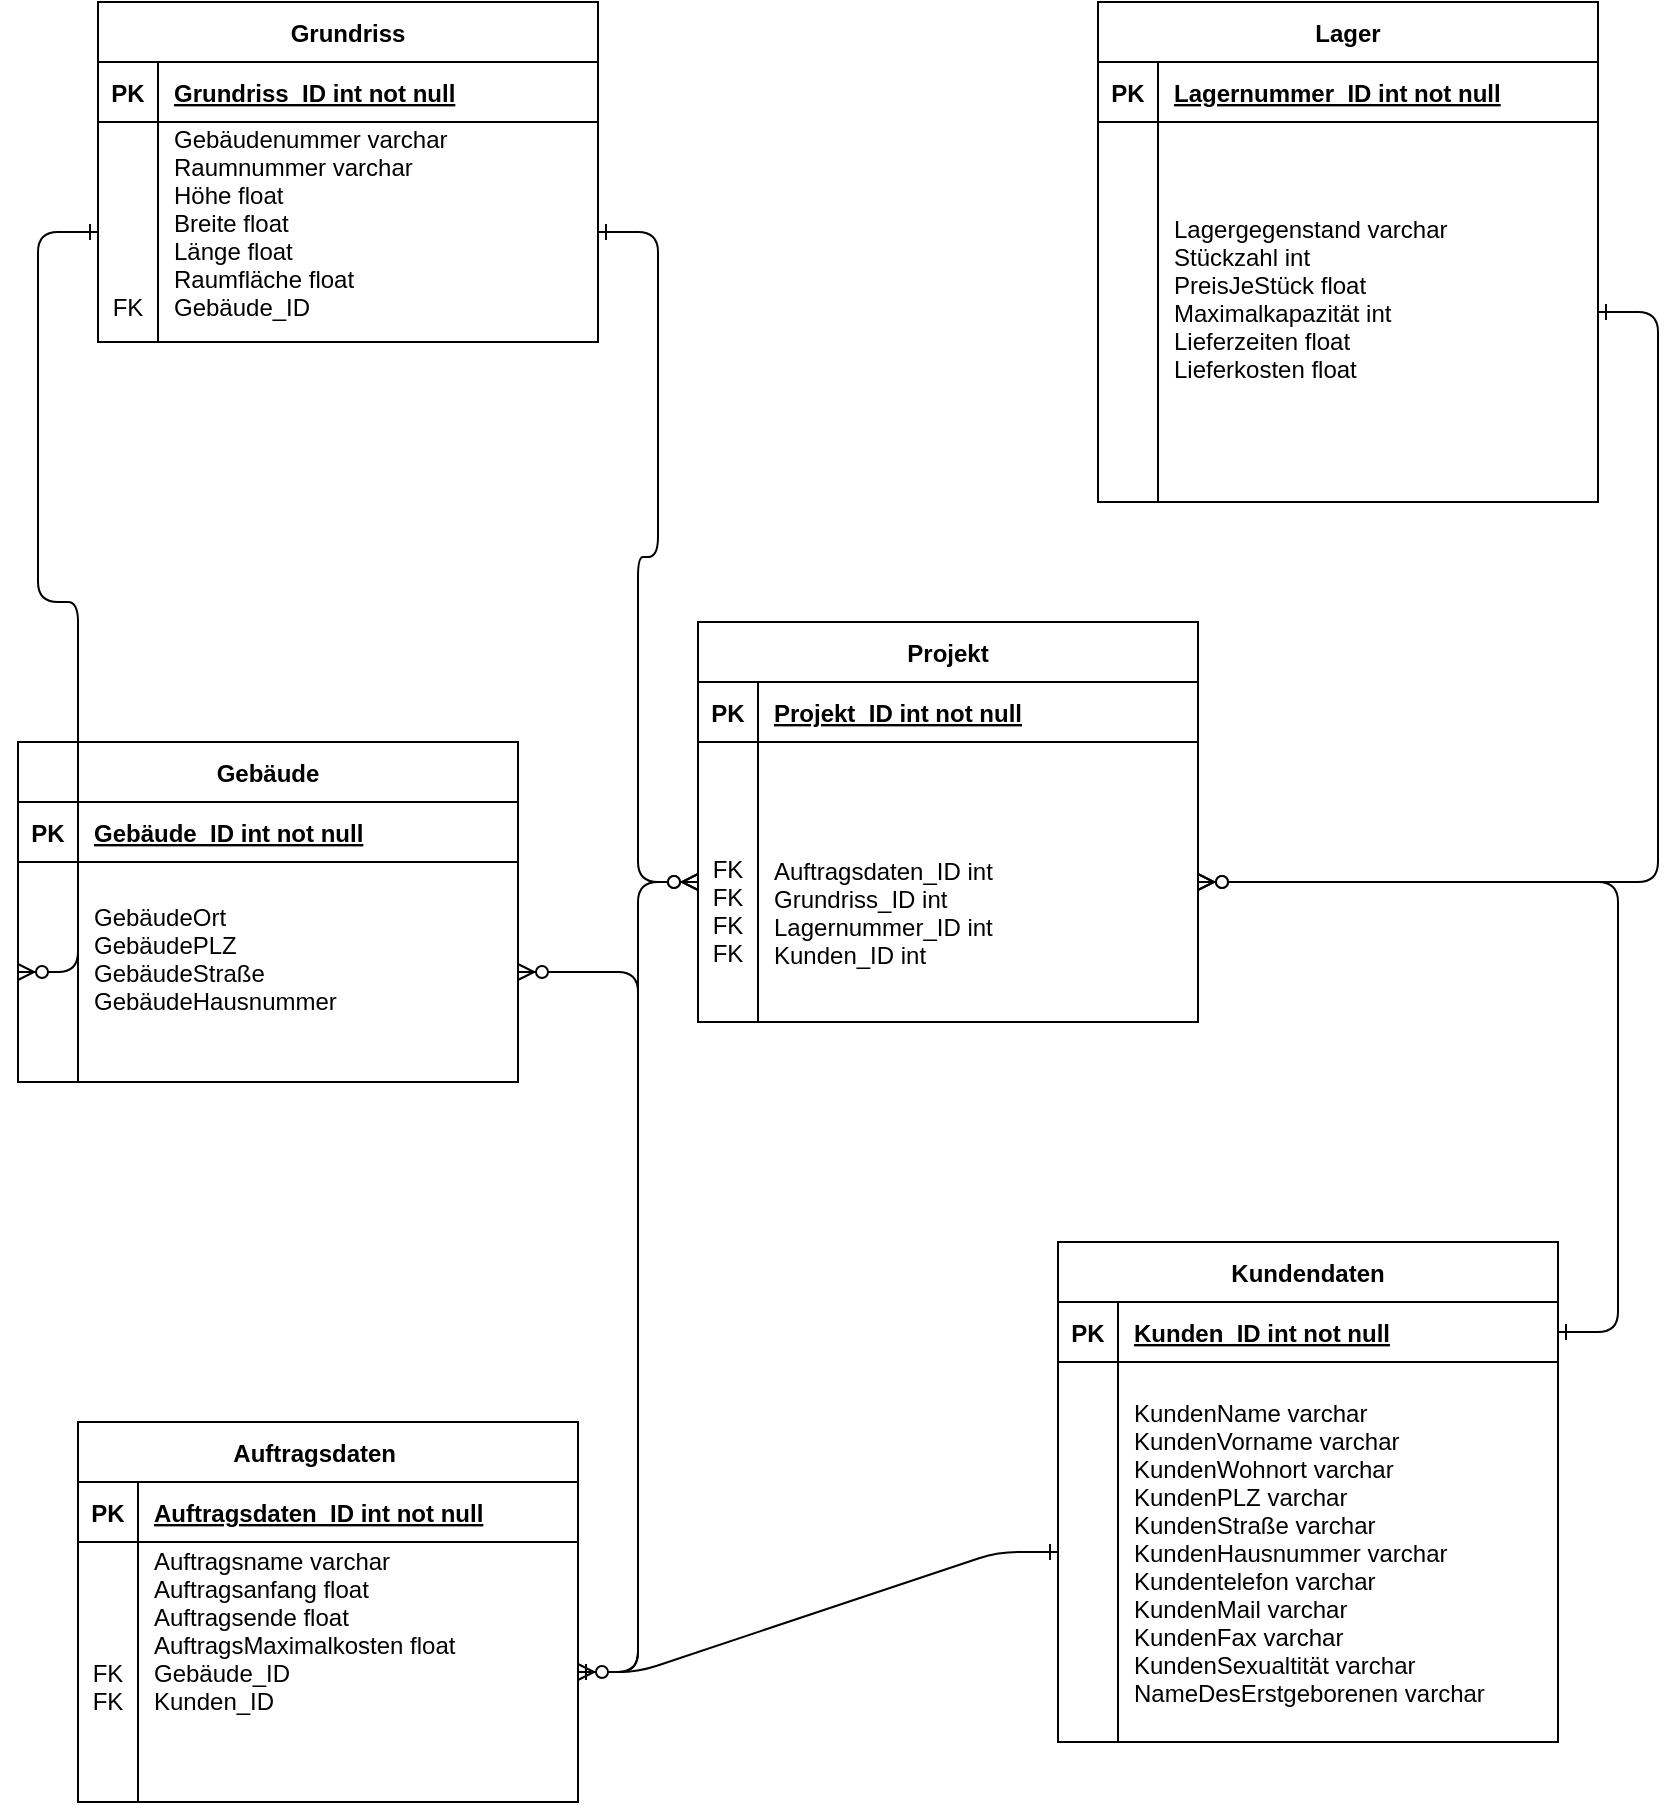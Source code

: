 <mxfile version="21.2.3">
  <diagram id="R2lEEEUBdFMjLlhIrx00" name="Page-1">
    <mxGraphModel dx="1248" dy="652" grid="1" gridSize="10" guides="1" tooltips="1" connect="1" arrows="1" fold="1" page="1" pageScale="1" pageWidth="850" pageHeight="1100" math="0" shadow="0" extFonts="Permanent Marker^https://fonts.googleapis.com/css?family=Permanent+Marker">
      <root>
        <mxCell id="0" />
        <mxCell id="1" parent="0" />
        <mxCell id="C-vyLk0tnHw3VtMMgP7b-1" value="" style="edgeStyle=entityRelationEdgeStyle;endArrow=ERzeroToMany;startArrow=ERone;endFill=1;startFill=0;" parent="1" source="eLRlmK2aRcmRUZ2P7bwm-26" target="eLRlmK2aRcmRUZ2P7bwm-72" edge="1">
          <mxGeometry width="100" height="100" relative="1" as="geometry">
            <mxPoint x="390" y="50" as="sourcePoint" />
            <mxPoint x="490" y="50" as="targetPoint" />
          </mxGeometry>
        </mxCell>
        <mxCell id="eLRlmK2aRcmRUZ2P7bwm-1" value="Grundriss" style="shape=table;startSize=30;container=1;collapsible=1;childLayout=tableLayout;fixedRows=1;rowLines=0;fontStyle=1;align=center;resizeLast=1;" vertex="1" parent="1">
          <mxGeometry x="90" y="60" width="250" height="170" as="geometry" />
        </mxCell>
        <mxCell id="eLRlmK2aRcmRUZ2P7bwm-2" value="" style="shape=partialRectangle;collapsible=0;dropTarget=0;pointerEvents=0;fillColor=none;points=[[0,0.5],[1,0.5]];portConstraint=eastwest;top=0;left=0;right=0;bottom=1;" vertex="1" parent="eLRlmK2aRcmRUZ2P7bwm-1">
          <mxGeometry y="30" width="250" height="30" as="geometry" />
        </mxCell>
        <mxCell id="eLRlmK2aRcmRUZ2P7bwm-3" value="PK" style="shape=partialRectangle;overflow=hidden;connectable=0;fillColor=none;top=0;left=0;bottom=0;right=0;fontStyle=1;" vertex="1" parent="eLRlmK2aRcmRUZ2P7bwm-2">
          <mxGeometry width="30" height="30" as="geometry">
            <mxRectangle width="30" height="30" as="alternateBounds" />
          </mxGeometry>
        </mxCell>
        <mxCell id="eLRlmK2aRcmRUZ2P7bwm-4" value="Grundriss_ID int not null" style="shape=partialRectangle;overflow=hidden;connectable=0;fillColor=none;top=0;left=0;bottom=0;right=0;align=left;spacingLeft=6;fontStyle=5;" vertex="1" parent="eLRlmK2aRcmRUZ2P7bwm-2">
          <mxGeometry x="30" width="220" height="30" as="geometry">
            <mxRectangle width="220" height="30" as="alternateBounds" />
          </mxGeometry>
        </mxCell>
        <mxCell id="eLRlmK2aRcmRUZ2P7bwm-5" value="" style="shape=partialRectangle;collapsible=0;dropTarget=0;pointerEvents=0;fillColor=none;points=[[0,0.5],[1,0.5]];portConstraint=eastwest;top=0;left=0;right=0;bottom=0;" vertex="1" parent="eLRlmK2aRcmRUZ2P7bwm-1">
          <mxGeometry y="60" width="250" height="110" as="geometry" />
        </mxCell>
        <mxCell id="eLRlmK2aRcmRUZ2P7bwm-6" value="&#xa;&#xa;&#xa;&#xa;&#xa;&#xa;FK&#xa;" style="shape=partialRectangle;overflow=hidden;connectable=0;fillColor=none;top=0;left=0;bottom=0;right=0;" vertex="1" parent="eLRlmK2aRcmRUZ2P7bwm-5">
          <mxGeometry width="30" height="110" as="geometry">
            <mxRectangle width="30" height="110" as="alternateBounds" />
          </mxGeometry>
        </mxCell>
        <mxCell id="eLRlmK2aRcmRUZ2P7bwm-7" value="Gebäudenummer varchar&#xa;Raumnummer varchar&#xa;Höhe float&#xa;Breite float&#xa;Länge float&#xa;Raumfläche float&#xa;Gebäude_ID&#xa;&#xa;&#xa;" style="shape=partialRectangle;overflow=hidden;connectable=0;fillColor=none;top=0;left=0;bottom=0;right=0;align=left;spacingLeft=6;" vertex="1" parent="eLRlmK2aRcmRUZ2P7bwm-5">
          <mxGeometry x="30" width="220" height="110" as="geometry">
            <mxRectangle width="220" height="110" as="alternateBounds" />
          </mxGeometry>
        </mxCell>
        <mxCell id="eLRlmK2aRcmRUZ2P7bwm-8" value="Lager" style="shape=table;startSize=30;container=1;collapsible=1;childLayout=tableLayout;fixedRows=1;rowLines=0;fontStyle=1;align=center;resizeLast=1;" vertex="1" parent="1">
          <mxGeometry x="590" y="60" width="250" height="250" as="geometry" />
        </mxCell>
        <mxCell id="eLRlmK2aRcmRUZ2P7bwm-9" value="" style="shape=partialRectangle;collapsible=0;dropTarget=0;pointerEvents=0;fillColor=none;points=[[0,0.5],[1,0.5]];portConstraint=eastwest;top=0;left=0;right=0;bottom=1;" vertex="1" parent="eLRlmK2aRcmRUZ2P7bwm-8">
          <mxGeometry y="30" width="250" height="30" as="geometry" />
        </mxCell>
        <mxCell id="eLRlmK2aRcmRUZ2P7bwm-10" value="PK" style="shape=partialRectangle;overflow=hidden;connectable=0;fillColor=none;top=0;left=0;bottom=0;right=0;fontStyle=1;" vertex="1" parent="eLRlmK2aRcmRUZ2P7bwm-9">
          <mxGeometry width="30" height="30" as="geometry">
            <mxRectangle width="30" height="30" as="alternateBounds" />
          </mxGeometry>
        </mxCell>
        <mxCell id="eLRlmK2aRcmRUZ2P7bwm-11" value="Lagernummer_ID int not null" style="shape=partialRectangle;overflow=hidden;connectable=0;fillColor=none;top=0;left=0;bottom=0;right=0;align=left;spacingLeft=6;fontStyle=5;" vertex="1" parent="eLRlmK2aRcmRUZ2P7bwm-9">
          <mxGeometry x="30" width="220" height="30" as="geometry">
            <mxRectangle width="220" height="30" as="alternateBounds" />
          </mxGeometry>
        </mxCell>
        <mxCell id="eLRlmK2aRcmRUZ2P7bwm-12" value="" style="shape=partialRectangle;collapsible=0;dropTarget=0;pointerEvents=0;fillColor=none;points=[[0,0.5],[1,0.5]];portConstraint=eastwest;top=0;left=0;right=0;bottom=0;" vertex="1" parent="eLRlmK2aRcmRUZ2P7bwm-8">
          <mxGeometry y="60" width="250" height="190" as="geometry" />
        </mxCell>
        <mxCell id="eLRlmK2aRcmRUZ2P7bwm-13" value="" style="shape=partialRectangle;overflow=hidden;connectable=0;fillColor=none;top=0;left=0;bottom=0;right=0;" vertex="1" parent="eLRlmK2aRcmRUZ2P7bwm-12">
          <mxGeometry width="30" height="190" as="geometry">
            <mxRectangle width="30" height="190" as="alternateBounds" />
          </mxGeometry>
        </mxCell>
        <mxCell id="eLRlmK2aRcmRUZ2P7bwm-14" value="Lagergegenstand varchar&#xa;Stückzahl int&#xa;PreisJeStück float&#xa;Maximalkapazität int&#xa;Lieferzeiten float&#xa;Lieferkosten float&#xa;" style="shape=partialRectangle;overflow=hidden;connectable=0;fillColor=none;top=0;left=0;bottom=0;right=0;align=left;spacingLeft=6;" vertex="1" parent="eLRlmK2aRcmRUZ2P7bwm-12">
          <mxGeometry x="30" width="220" height="190" as="geometry">
            <mxRectangle width="220" height="190" as="alternateBounds" />
          </mxGeometry>
        </mxCell>
        <mxCell id="eLRlmK2aRcmRUZ2P7bwm-15" value="Kundendaten" style="shape=table;startSize=30;container=1;collapsible=1;childLayout=tableLayout;fixedRows=1;rowLines=0;fontStyle=1;align=center;resizeLast=1;" vertex="1" parent="1">
          <mxGeometry x="570" y="680" width="250" height="250" as="geometry" />
        </mxCell>
        <mxCell id="eLRlmK2aRcmRUZ2P7bwm-16" value="" style="shape=partialRectangle;collapsible=0;dropTarget=0;pointerEvents=0;fillColor=none;points=[[0,0.5],[1,0.5]];portConstraint=eastwest;top=0;left=0;right=0;bottom=1;" vertex="1" parent="eLRlmK2aRcmRUZ2P7bwm-15">
          <mxGeometry y="30" width="250" height="30" as="geometry" />
        </mxCell>
        <mxCell id="eLRlmK2aRcmRUZ2P7bwm-17" value="PK" style="shape=partialRectangle;overflow=hidden;connectable=0;fillColor=none;top=0;left=0;bottom=0;right=0;fontStyle=1;" vertex="1" parent="eLRlmK2aRcmRUZ2P7bwm-16">
          <mxGeometry width="30" height="30" as="geometry">
            <mxRectangle width="30" height="30" as="alternateBounds" />
          </mxGeometry>
        </mxCell>
        <mxCell id="eLRlmK2aRcmRUZ2P7bwm-18" value="Kunden_ID int not null" style="shape=partialRectangle;overflow=hidden;connectable=0;fillColor=none;top=0;left=0;bottom=0;right=0;align=left;spacingLeft=6;fontStyle=5;" vertex="1" parent="eLRlmK2aRcmRUZ2P7bwm-16">
          <mxGeometry x="30" width="220" height="30" as="geometry">
            <mxRectangle width="220" height="30" as="alternateBounds" />
          </mxGeometry>
        </mxCell>
        <mxCell id="eLRlmK2aRcmRUZ2P7bwm-19" value="" style="shape=partialRectangle;collapsible=0;dropTarget=0;pointerEvents=0;fillColor=none;points=[[0,0.5],[1,0.5]];portConstraint=eastwest;top=0;left=0;right=0;bottom=0;" vertex="1" parent="eLRlmK2aRcmRUZ2P7bwm-15">
          <mxGeometry y="60" width="250" height="190" as="geometry" />
        </mxCell>
        <mxCell id="eLRlmK2aRcmRUZ2P7bwm-20" value="" style="shape=partialRectangle;overflow=hidden;connectable=0;fillColor=none;top=0;left=0;bottom=0;right=0;" vertex="1" parent="eLRlmK2aRcmRUZ2P7bwm-19">
          <mxGeometry width="30" height="190" as="geometry">
            <mxRectangle width="30" height="190" as="alternateBounds" />
          </mxGeometry>
        </mxCell>
        <mxCell id="eLRlmK2aRcmRUZ2P7bwm-21" value="KundenName varchar&#xa;KundenVorname varchar&#xa;KundenWohnort varchar&#xa;KundenPLZ varchar&#xa;KundenStraße varchar&#xa;KundenHausnummer varchar&#xa;Kundentelefon varchar&#xa;KundenMail varchar&#xa;KundenFax varchar &#xa;KundenSexualtität varchar &#xa;NameDesErstgeborenen varchar" style="shape=partialRectangle;overflow=hidden;connectable=0;fillColor=none;top=0;left=0;bottom=0;right=0;align=left;spacingLeft=6;" vertex="1" parent="eLRlmK2aRcmRUZ2P7bwm-19">
          <mxGeometry x="30" width="220" height="190" as="geometry">
            <mxRectangle width="220" height="190" as="alternateBounds" />
          </mxGeometry>
        </mxCell>
        <mxCell id="eLRlmK2aRcmRUZ2P7bwm-22" value="Auftragsdaten    " style="shape=table;startSize=30;container=1;collapsible=1;childLayout=tableLayout;fixedRows=1;rowLines=0;fontStyle=1;align=center;resizeLast=1;" vertex="1" parent="1">
          <mxGeometry x="80" y="770" width="250" height="190" as="geometry" />
        </mxCell>
        <mxCell id="eLRlmK2aRcmRUZ2P7bwm-23" value="" style="shape=partialRectangle;collapsible=0;dropTarget=0;pointerEvents=0;fillColor=none;points=[[0,0.5],[1,0.5]];portConstraint=eastwest;top=0;left=0;right=0;bottom=1;" vertex="1" parent="eLRlmK2aRcmRUZ2P7bwm-22">
          <mxGeometry y="30" width="250" height="30" as="geometry" />
        </mxCell>
        <mxCell id="eLRlmK2aRcmRUZ2P7bwm-24" value="PK" style="shape=partialRectangle;overflow=hidden;connectable=0;fillColor=none;top=0;left=0;bottom=0;right=0;fontStyle=1;" vertex="1" parent="eLRlmK2aRcmRUZ2P7bwm-23">
          <mxGeometry width="30" height="30" as="geometry">
            <mxRectangle width="30" height="30" as="alternateBounds" />
          </mxGeometry>
        </mxCell>
        <mxCell id="eLRlmK2aRcmRUZ2P7bwm-25" value="Auftragsdaten_ID int not null" style="shape=partialRectangle;overflow=hidden;connectable=0;fillColor=none;top=0;left=0;bottom=0;right=0;align=left;spacingLeft=6;fontStyle=5;" vertex="1" parent="eLRlmK2aRcmRUZ2P7bwm-23">
          <mxGeometry x="30" width="220" height="30" as="geometry">
            <mxRectangle width="220" height="30" as="alternateBounds" />
          </mxGeometry>
        </mxCell>
        <mxCell id="eLRlmK2aRcmRUZ2P7bwm-26" value="" style="shape=partialRectangle;collapsible=0;dropTarget=0;pointerEvents=0;fillColor=none;points=[[0,0.5],[1,0.5]];portConstraint=eastwest;top=0;left=0;right=0;bottom=0;" vertex="1" parent="eLRlmK2aRcmRUZ2P7bwm-22">
          <mxGeometry y="60" width="250" height="130" as="geometry" />
        </mxCell>
        <mxCell id="eLRlmK2aRcmRUZ2P7bwm-27" value="&#xa;FK&#xa;FK" style="shape=partialRectangle;overflow=hidden;connectable=0;fillColor=none;top=0;left=0;bottom=0;right=0;" vertex="1" parent="eLRlmK2aRcmRUZ2P7bwm-26">
          <mxGeometry width="30" height="130" as="geometry">
            <mxRectangle width="30" height="130" as="alternateBounds" />
          </mxGeometry>
        </mxCell>
        <mxCell id="eLRlmK2aRcmRUZ2P7bwm-28" value="Auftragsname varchar&#xa;Auftragsanfang float&#xa;Auftragsende float&#xa;AuftragsMaximalkosten float&#xa;Gebäude_ID&#xa;Kunden_ID&#xa;&#xa;&#xa;" style="shape=partialRectangle;overflow=hidden;connectable=0;fillColor=none;top=0;left=0;bottom=0;right=0;align=left;spacingLeft=6;" vertex="1" parent="eLRlmK2aRcmRUZ2P7bwm-26">
          <mxGeometry x="30" width="220" height="130" as="geometry">
            <mxRectangle width="220" height="130" as="alternateBounds" />
          </mxGeometry>
        </mxCell>
        <mxCell id="eLRlmK2aRcmRUZ2P7bwm-29" value="" style="edgeStyle=entityRelationEdgeStyle;endArrow=ERzeroToMany;startArrow=ERone;endFill=1;startFill=0;" edge="1" parent="1" source="eLRlmK2aRcmRUZ2P7bwm-16" target="eLRlmK2aRcmRUZ2P7bwm-72">
          <mxGeometry width="100" height="100" relative="1" as="geometry">
            <mxPoint x="400" y="60" as="sourcePoint" />
            <mxPoint x="500" y="60" as="targetPoint" />
          </mxGeometry>
        </mxCell>
        <mxCell id="eLRlmK2aRcmRUZ2P7bwm-68" value="Projekt" style="shape=table;startSize=30;container=1;collapsible=1;childLayout=tableLayout;fixedRows=1;rowLines=0;fontStyle=1;align=center;resizeLast=1;" vertex="1" parent="1">
          <mxGeometry x="390" y="370" width="250" height="200" as="geometry" />
        </mxCell>
        <mxCell id="eLRlmK2aRcmRUZ2P7bwm-69" value="" style="shape=partialRectangle;collapsible=0;dropTarget=0;pointerEvents=0;fillColor=none;points=[[0,0.5],[1,0.5]];portConstraint=eastwest;top=0;left=0;right=0;bottom=1;" vertex="1" parent="eLRlmK2aRcmRUZ2P7bwm-68">
          <mxGeometry y="30" width="250" height="30" as="geometry" />
        </mxCell>
        <mxCell id="eLRlmK2aRcmRUZ2P7bwm-70" value="PK" style="shape=partialRectangle;overflow=hidden;connectable=0;fillColor=none;top=0;left=0;bottom=0;right=0;fontStyle=1;" vertex="1" parent="eLRlmK2aRcmRUZ2P7bwm-69">
          <mxGeometry width="30" height="30" as="geometry">
            <mxRectangle width="30" height="30" as="alternateBounds" />
          </mxGeometry>
        </mxCell>
        <mxCell id="eLRlmK2aRcmRUZ2P7bwm-71" value="Projekt_ID int not null" style="shape=partialRectangle;overflow=hidden;connectable=0;fillColor=none;top=0;left=0;bottom=0;right=0;align=left;spacingLeft=6;fontStyle=5;" vertex="1" parent="eLRlmK2aRcmRUZ2P7bwm-69">
          <mxGeometry x="30" width="220" height="30" as="geometry">
            <mxRectangle width="220" height="30" as="alternateBounds" />
          </mxGeometry>
        </mxCell>
        <mxCell id="eLRlmK2aRcmRUZ2P7bwm-72" value="" style="shape=partialRectangle;collapsible=0;dropTarget=0;pointerEvents=0;fillColor=none;points=[[0,0.5],[1,0.5]];portConstraint=eastwest;top=0;left=0;right=0;bottom=0;" vertex="1" parent="eLRlmK2aRcmRUZ2P7bwm-68">
          <mxGeometry y="60" width="250" height="140" as="geometry" />
        </mxCell>
        <mxCell id="eLRlmK2aRcmRUZ2P7bwm-73" value="&#xa;&#xa;&#xa;FK&#xa;FK&#xa;FK&#xa;FK&#xa;" style="shape=partialRectangle;overflow=hidden;connectable=0;fillColor=none;top=0;left=0;bottom=0;right=0;" vertex="1" parent="eLRlmK2aRcmRUZ2P7bwm-72">
          <mxGeometry width="30" height="140" as="geometry">
            <mxRectangle width="30" height="140" as="alternateBounds" />
          </mxGeometry>
        </mxCell>
        <mxCell id="eLRlmK2aRcmRUZ2P7bwm-74" value="&#xa;&#xa;&#xa;&#xa;Auftragsdaten_ID int&#xa;Grundriss_ID int&#xa;Lagernummer_ID int&#xa;Kunden_ID int&#xa;&#xa;" style="shape=partialRectangle;overflow=hidden;connectable=0;fillColor=none;top=0;left=0;bottom=0;right=0;align=left;spacingLeft=6;" vertex="1" parent="eLRlmK2aRcmRUZ2P7bwm-72">
          <mxGeometry x="30" width="220" height="140" as="geometry">
            <mxRectangle width="220" height="140" as="alternateBounds" />
          </mxGeometry>
        </mxCell>
        <mxCell id="eLRlmK2aRcmRUZ2P7bwm-78" value="" style="edgeStyle=entityRelationEdgeStyle;endArrow=ERzeroToMany;startArrow=ERone;endFill=1;startFill=0;" edge="1" parent="1" source="eLRlmK2aRcmRUZ2P7bwm-12" target="eLRlmK2aRcmRUZ2P7bwm-72">
          <mxGeometry width="100" height="100" relative="1" as="geometry">
            <mxPoint x="410" y="70" as="sourcePoint" />
            <mxPoint x="435" y="490" as="targetPoint" />
          </mxGeometry>
        </mxCell>
        <mxCell id="eLRlmK2aRcmRUZ2P7bwm-79" value="" style="edgeStyle=entityRelationEdgeStyle;endArrow=ERzeroToMany;startArrow=ERone;endFill=1;startFill=0;" edge="1" parent="1" source="eLRlmK2aRcmRUZ2P7bwm-5" target="eLRlmK2aRcmRUZ2P7bwm-72">
          <mxGeometry width="100" height="100" relative="1" as="geometry">
            <mxPoint x="420" y="80" as="sourcePoint" />
            <mxPoint x="445" y="500" as="targetPoint" />
          </mxGeometry>
        </mxCell>
        <mxCell id="eLRlmK2aRcmRUZ2P7bwm-82" value="Gebäude" style="shape=table;startSize=30;container=1;collapsible=1;childLayout=tableLayout;fixedRows=1;rowLines=0;fontStyle=1;align=center;resizeLast=1;" vertex="1" parent="1">
          <mxGeometry x="50" y="430" width="250" height="170" as="geometry">
            <mxRectangle x="-20" y="380" width="90" height="30" as="alternateBounds" />
          </mxGeometry>
        </mxCell>
        <mxCell id="eLRlmK2aRcmRUZ2P7bwm-83" value="" style="shape=partialRectangle;collapsible=0;dropTarget=0;pointerEvents=0;fillColor=none;points=[[0,0.5],[1,0.5]];portConstraint=eastwest;top=0;left=0;right=0;bottom=1;" vertex="1" parent="eLRlmK2aRcmRUZ2P7bwm-82">
          <mxGeometry y="30" width="250" height="30" as="geometry" />
        </mxCell>
        <mxCell id="eLRlmK2aRcmRUZ2P7bwm-84" value="PK" style="shape=partialRectangle;overflow=hidden;connectable=0;fillColor=none;top=0;left=0;bottom=0;right=0;fontStyle=1;" vertex="1" parent="eLRlmK2aRcmRUZ2P7bwm-83">
          <mxGeometry width="30" height="30" as="geometry">
            <mxRectangle width="30" height="30" as="alternateBounds" />
          </mxGeometry>
        </mxCell>
        <mxCell id="eLRlmK2aRcmRUZ2P7bwm-85" value="Gebäude_ID int not null" style="shape=partialRectangle;overflow=hidden;connectable=0;fillColor=none;top=0;left=0;bottom=0;right=0;align=left;spacingLeft=6;fontStyle=5;" vertex="1" parent="eLRlmK2aRcmRUZ2P7bwm-83">
          <mxGeometry x="30" width="220" height="30" as="geometry">
            <mxRectangle width="220" height="30" as="alternateBounds" />
          </mxGeometry>
        </mxCell>
        <mxCell id="eLRlmK2aRcmRUZ2P7bwm-86" value="" style="shape=partialRectangle;collapsible=0;dropTarget=0;pointerEvents=0;fillColor=none;points=[[0,0.5],[1,0.5]];portConstraint=eastwest;top=0;left=0;right=0;bottom=0;" vertex="1" parent="eLRlmK2aRcmRUZ2P7bwm-82">
          <mxGeometry y="60" width="250" height="110" as="geometry" />
        </mxCell>
        <mxCell id="eLRlmK2aRcmRUZ2P7bwm-87" value="" style="shape=partialRectangle;overflow=hidden;connectable=0;fillColor=none;top=0;left=0;bottom=0;right=0;" vertex="1" parent="eLRlmK2aRcmRUZ2P7bwm-86">
          <mxGeometry width="30" height="110" as="geometry">
            <mxRectangle width="30" height="110" as="alternateBounds" />
          </mxGeometry>
        </mxCell>
        <mxCell id="eLRlmK2aRcmRUZ2P7bwm-88" value="GebäudeOrt&#xa;GebäudePLZ&#xa;GebäudeStraße&#xa;GebäudeHausnummer&#xa;" style="shape=partialRectangle;overflow=hidden;connectable=0;fillColor=none;top=0;left=0;bottom=0;right=0;align=left;spacingLeft=6;" vertex="1" parent="eLRlmK2aRcmRUZ2P7bwm-86">
          <mxGeometry x="30" width="220" height="110" as="geometry">
            <mxRectangle width="220" height="110" as="alternateBounds" />
          </mxGeometry>
        </mxCell>
        <mxCell id="eLRlmK2aRcmRUZ2P7bwm-92" value="" style="edgeStyle=entityRelationEdgeStyle;endArrow=ERzeroToMany;startArrow=ERone;endFill=1;startFill=0;exitX=0;exitY=0.5;exitDx=0;exitDy=0;entryX=0;entryY=0.5;entryDx=0;entryDy=0;" edge="1" parent="1" source="eLRlmK2aRcmRUZ2P7bwm-5" target="eLRlmK2aRcmRUZ2P7bwm-86">
          <mxGeometry width="100" height="100" relative="1" as="geometry">
            <mxPoint x="600" y="225" as="sourcePoint" />
            <mxPoint x="560" y="490" as="targetPoint" />
          </mxGeometry>
        </mxCell>
        <mxCell id="eLRlmK2aRcmRUZ2P7bwm-93" value="" style="edgeStyle=entityRelationEdgeStyle;endArrow=ERzeroToMany;startArrow=ERone;endFill=1;startFill=0;" edge="1" parent="1" source="eLRlmK2aRcmRUZ2P7bwm-26" target="eLRlmK2aRcmRUZ2P7bwm-86">
          <mxGeometry width="100" height="100" relative="1" as="geometry">
            <mxPoint x="350" y="865" as="sourcePoint" />
            <mxPoint x="360" y="520" as="targetPoint" />
          </mxGeometry>
        </mxCell>
        <mxCell id="eLRlmK2aRcmRUZ2P7bwm-94" value="" style="edgeStyle=entityRelationEdgeStyle;endArrow=ERzeroToMany;startArrow=ERone;endFill=1;startFill=0;" edge="1" parent="1" source="eLRlmK2aRcmRUZ2P7bwm-19" target="eLRlmK2aRcmRUZ2P7bwm-26">
          <mxGeometry width="100" height="100" relative="1" as="geometry">
            <mxPoint x="830" y="735" as="sourcePoint" />
            <mxPoint x="650" y="510" as="targetPoint" />
          </mxGeometry>
        </mxCell>
      </root>
    </mxGraphModel>
  </diagram>
</mxfile>
